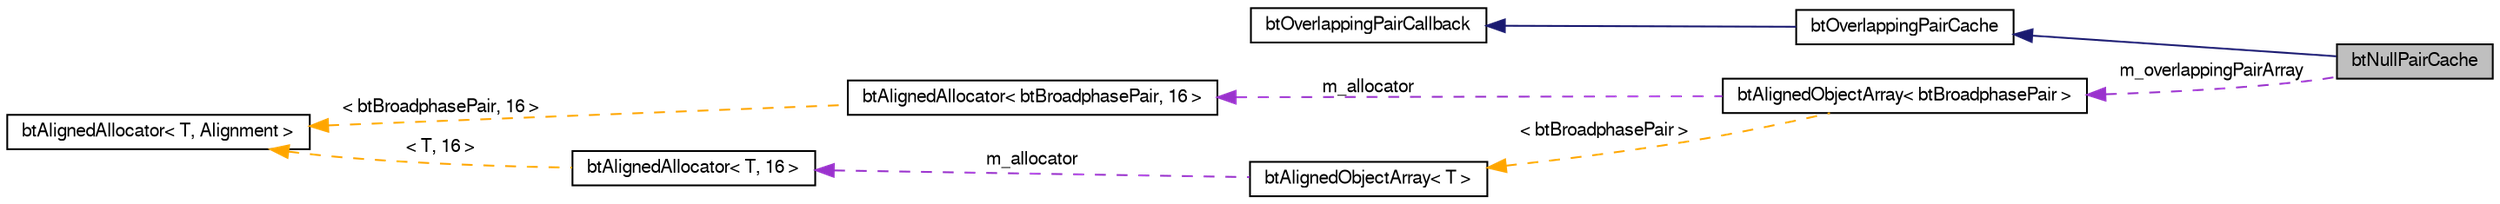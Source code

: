 digraph G
{
  bgcolor="transparent";
  edge [fontname="FreeSans",fontsize=10,labelfontname="FreeSans",labelfontsize=10];
  node [fontname="FreeSans",fontsize=10,shape=record];
  rankdir=LR;
  Node1 [label="btNullPairCache",height=0.2,width=0.4,color="black", fillcolor="grey75", style="filled" fontcolor="black"];
  Node2 -> Node1 [dir=back,color="midnightblue",fontsize=10,style="solid"];
  Node2 [label="btOverlappingPairCache",height=0.2,width=0.4,color="black",URL="$classbt_overlapping_pair_cache.html"];
  Node3 -> Node2 [dir=back,color="midnightblue",fontsize=10,style="solid"];
  Node3 [label="btOverlappingPairCallback",height=0.2,width=0.4,color="black",URL="$classbt_overlapping_pair_callback.html",tooltip="The btOverlappingPairCallback class is an additional optional broadphase user callback..."];
  Node4 -> Node1 [dir=back,color="darkorchid3",fontsize=10,style="dashed",label="m_overlappingPairArray"];
  Node4 [label="btAlignedObjectArray\< btBroadphasePair \>",height=0.2,width=0.4,color="black",URL="$classbt_aligned_object_array.html"];
  Node5 -> Node4 [dir=back,color="darkorchid3",fontsize=10,style="dashed",label="m_allocator"];
  Node5 [label="btAlignedAllocator\< btBroadphasePair, 16 \>",height=0.2,width=0.4,color="black",URL="$classbt_aligned_allocator.html"];
  Node6 -> Node5 [dir=back,color="orange",fontsize=10,style="dashed",label="\< btBroadphasePair, 16 \>"];
  Node6 [label="btAlignedAllocator\< T, Alignment \>",height=0.2,width=0.4,color="black",URL="$classbt_aligned_allocator.html"];
  Node7 -> Node4 [dir=back,color="orange",fontsize=10,style="dashed",label="\< btBroadphasePair \>"];
  Node7 [label="btAlignedObjectArray\< T \>",height=0.2,width=0.4,color="black",URL="$classbt_aligned_object_array.html"];
  Node8 -> Node7 [dir=back,color="darkorchid3",fontsize=10,style="dashed",label="m_allocator"];
  Node8 [label="btAlignedAllocator\< T, 16 \>",height=0.2,width=0.4,color="black",URL="$classbt_aligned_allocator.html"];
  Node6 -> Node8 [dir=back,color="orange",fontsize=10,style="dashed",label="\< T, 16 \>"];
}
